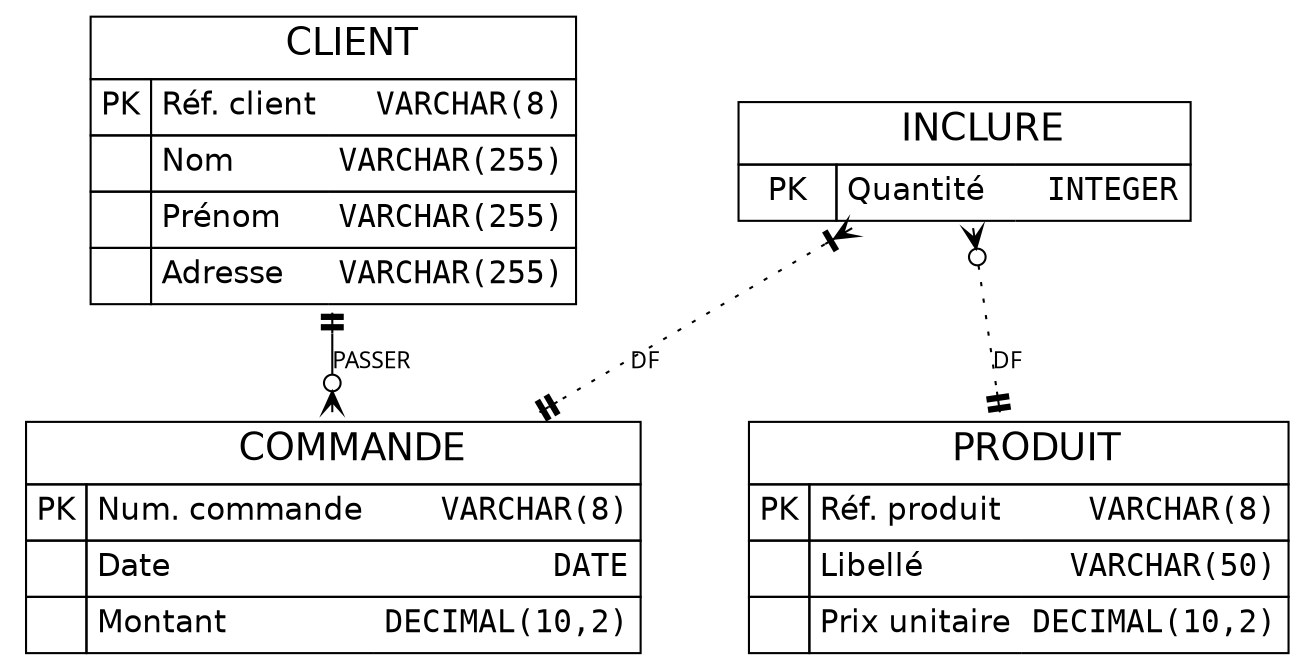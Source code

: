 // Generated by Mocodo 4.0.2

digraph{
  layout=dot
  bgcolor="#FFFFFF"
  nodesep=0.5

  // Nodes
  node [
      shape=none
      fontcolor="#000000"
      fontsize=15
      fontname="Helvetica"
]
  node [
      shape=none
      fontcolor="#000000"
      fontsize=15
      fontname="Helvetica"
]
  1 [label=<<table
        border="0"
        cellborder="1"
        cellspacing="0"
        bgcolor="#FFFFFF"
        color="#000000"
        cellpadding="4"
    >
        <tr>
            <td bgcolor="#FFFFFF" colspan="3">
                <font
                    color="#000000"
                    point-size="18"
                >CLIENT</font>
            </td>
        </tr>
        <tr><td>PK</td><td align="left" sides="TBL">Réf. client</td><td align="right" sides="TBR"><font face="Courier">VARCHAR(8)</font></td></tr>
        <tr><td> </td><td align="left" sides="TBL">Nom</td><td align="right" sides="TBR"><font face="Courier">VARCHAR(255)</font></td></tr>
        <tr><td> </td><td align="left" sides="TBL">Prénom</td><td align="right" sides="TBR"><font face="Courier">VARCHAR(255)</font></td></tr>
        <tr><td> </td><td align="left" sides="TBL">Adresse</td><td align="right" sides="TBR"><font face="Courier">VARCHAR(255)</font></td></tr>
    </table>
>]
  2 [label=<<table
        border="0"
        cellborder="1"
        cellspacing="0"
        bgcolor="#FFFFFF"
        color="#000000"
        cellpadding="4"
    >
        <tr>
            <td bgcolor="#FFFFFF" colspan="3">
                <font
                    color="#000000"
                    point-size="18"
                >COMMANDE</font>
            </td>
        </tr>
        <tr><td>PK</td><td align="left" sides="TBL">Num. commande</td><td align="right" sides="TBR"><font face="Courier">VARCHAR(8)</font></td></tr>
        <tr><td> </td><td align="left" sides="TBL">Date</td><td align="right" sides="TBR"><font face="Courier">DATE</font></td></tr>
        <tr><td> </td><td align="left" sides="TBL">Montant</td><td align="right" sides="TBR"><font face="Courier">DECIMAL(10,2)</font></td></tr>
    </table>
>]
  3 [label=<<table
        border="0"
        cellborder="1"
        cellspacing="0"
        bgcolor="#FFFFFF"
        color="#000000"
        cellpadding="4"
    >
        <tr>
            <td bgcolor="#FFFFFF" colspan="3">
                <font
                    color="#000000"
                    point-size="18"
                >INCLURE</font>
            </td>
        </tr>
        <tr><td>PK</td><td align="left" sides="TBL">Quantité</td><td align="right" sides="TBR"><font face="Courier">INTEGER</font></td></tr>
    </table>
>]
  4 [label=<<table
        border="0"
        cellborder="1"
        cellspacing="0"
        bgcolor="#FFFFFF"
        color="#000000"
        cellpadding="4"
    >
        <tr>
            <td bgcolor="#FFFFFF" colspan="3">
                <font
                    color="#000000"
                    point-size="18"
                >PRODUIT</font>
            </td>
        </tr>
        <tr><td>PK</td><td align="left" sides="TBL">Réf. produit</td><td align="right" sides="TBR"><font face="Courier">VARCHAR(8)</font></td></tr>
        <tr><td> </td><td align="left" sides="TBL">Libellé</td><td align="right" sides="TBR"><font face="Courier">VARCHAR(50)</font></td></tr>
        <tr><td> </td><td align="left" sides="TBL">Prix unitaire</td><td align="right" sides="TBR"><font face="Courier">DECIMAL(10,2)</font></td></tr>
    </table>
>]

  // Edges
  edge [
    penwidth=1
    color="#000000"
    fontcolor="#000000"
    fontname="Futura"
    fontsize=11
    dir=both
  ]
  1 -> 2 [arrowhead="crowodot" arrowtail="teetee" label="PASSER"]
  3 -> 2 [arrowhead="teetee" arrowtail="crowtee" label="DF" style=dotted]
  3 -> 4 [arrowhead="teetee" arrowtail="crowodot" label="DF" style=dotted]
}
